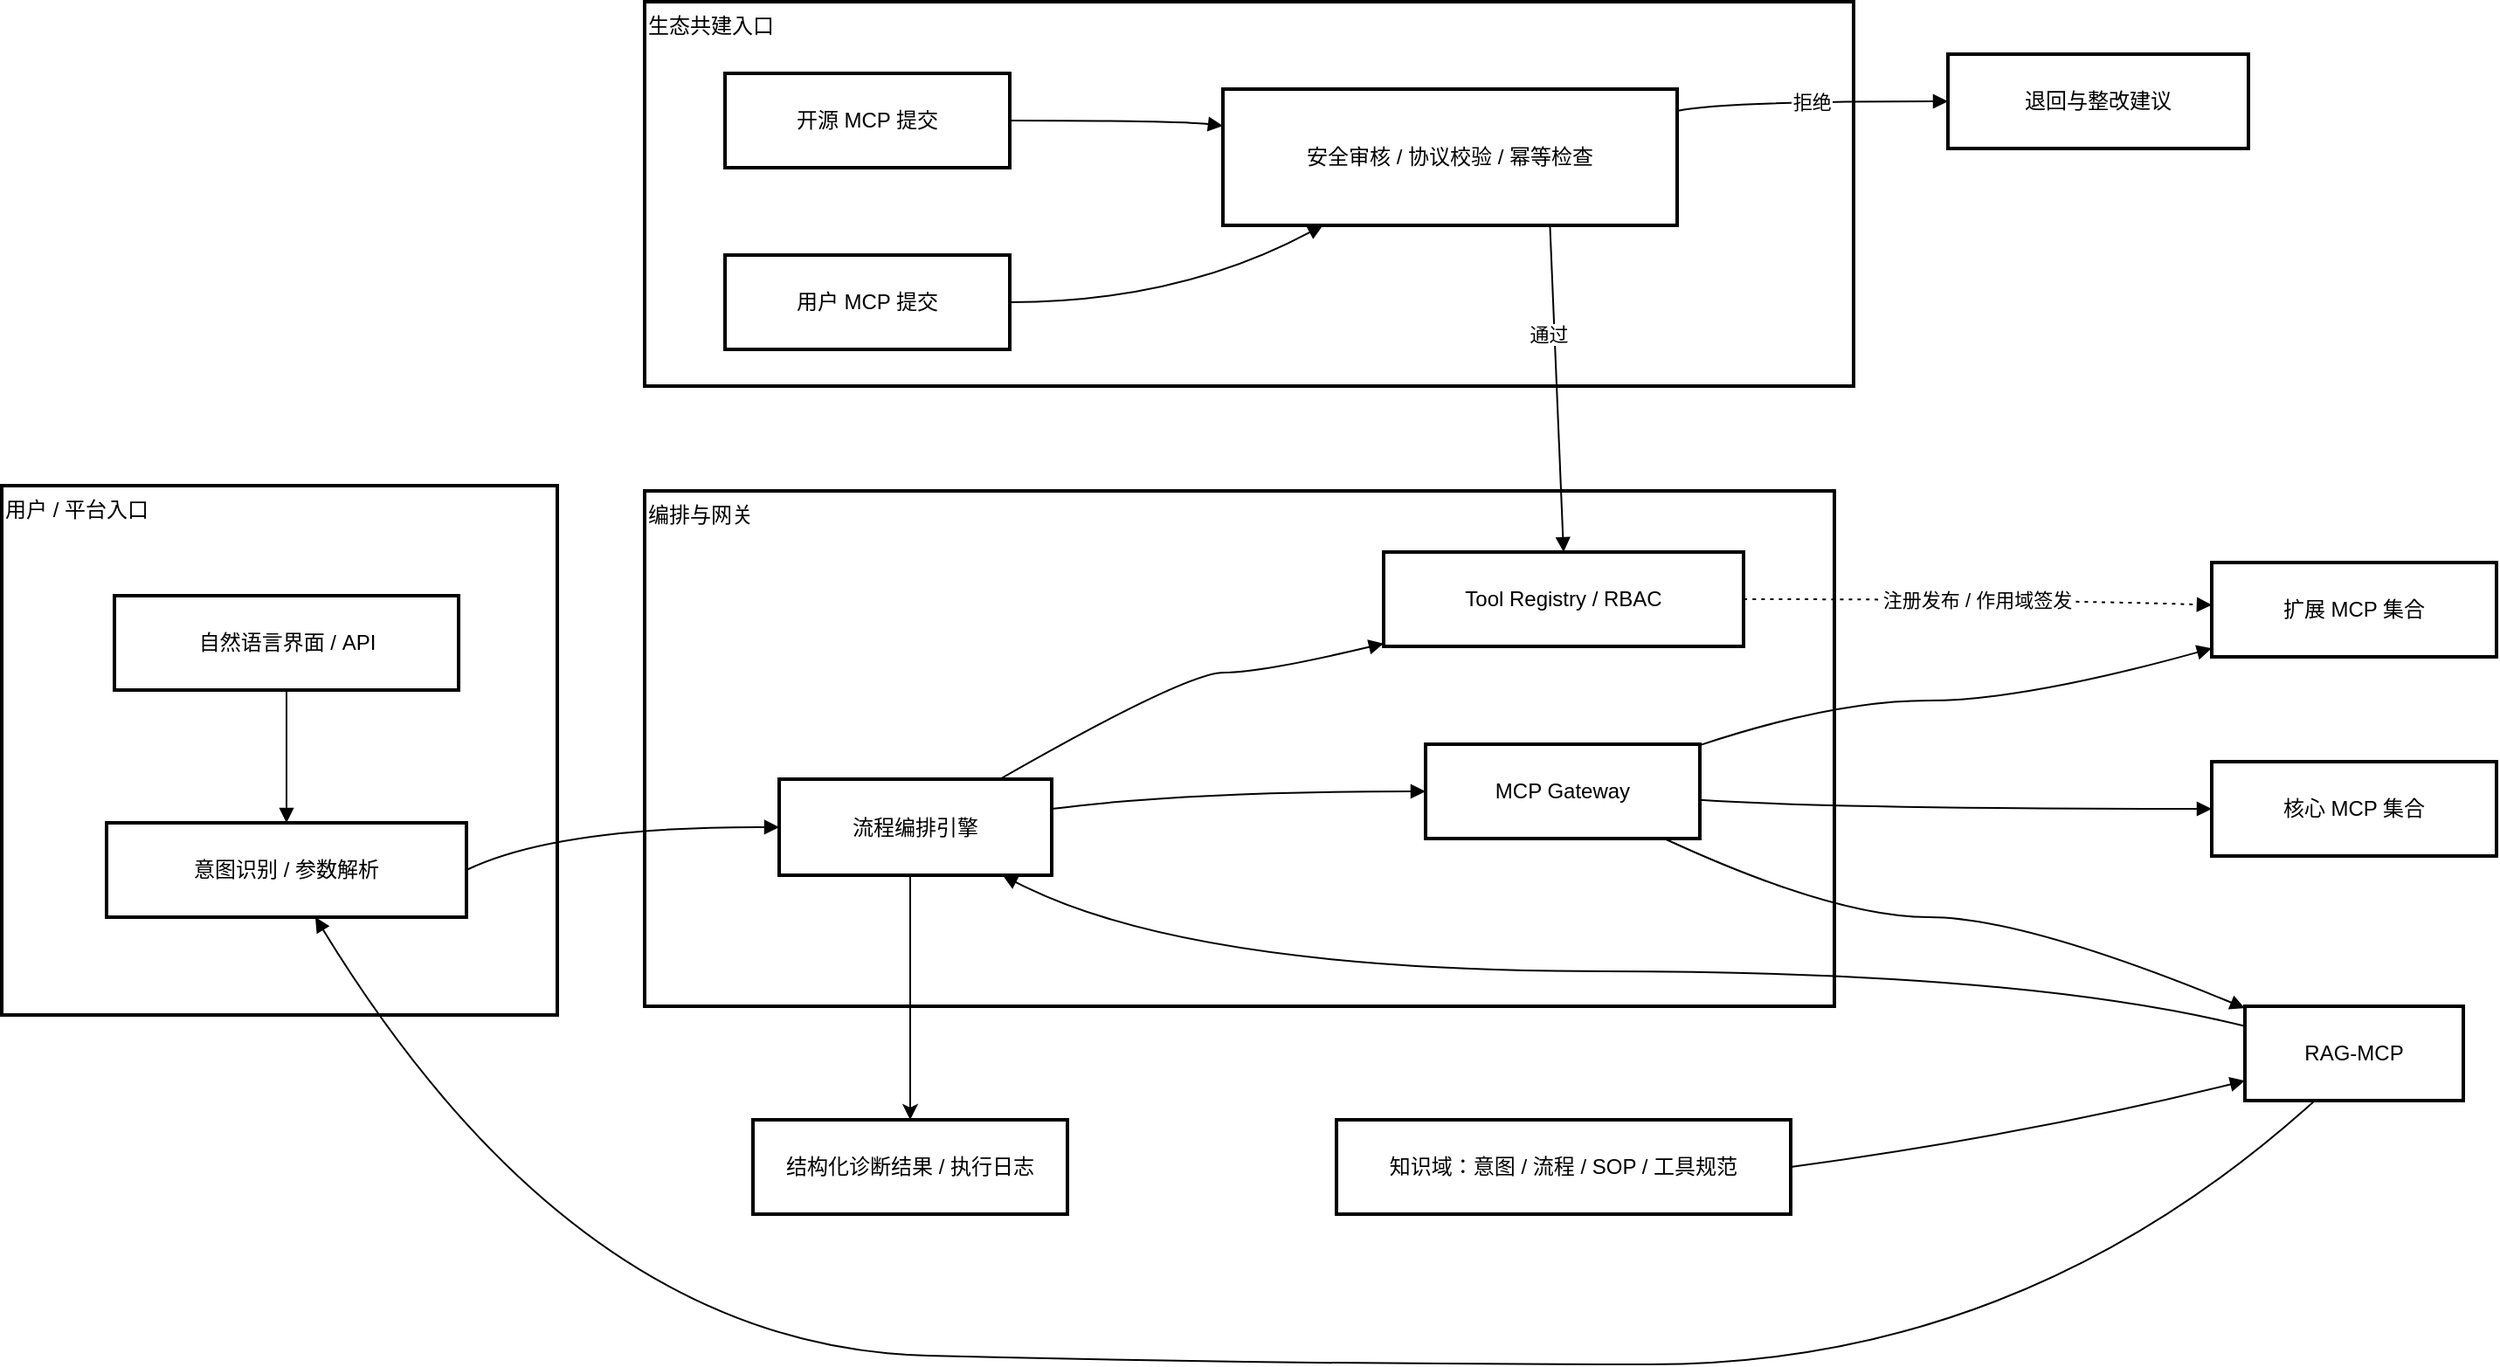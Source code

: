 <mxfile version="28.1.1">
  <diagram name="第 1 页" id="xxKaPrUC48ouSjhKEi3c">
    <mxGraphModel dx="1372" dy="2124" grid="1" gridSize="10" guides="1" tooltips="1" connect="1" arrows="1" fold="1" page="1" pageScale="1" pageWidth="827" pageHeight="1169" math="0" shadow="0">
      <root>
        <mxCell id="0" />
        <mxCell id="1" parent="0" />
        <mxCell id="hyPRIo7_5ALZye0Rjux--1" value="生态共建入口" style="whiteSpace=wrap;strokeWidth=2;verticalAlign=top;align=left;" vertex="1" parent="1">
          <mxGeometry x="598" width="692" height="220" as="geometry" />
        </mxCell>
        <mxCell id="hyPRIo7_5ALZye0Rjux--2" value="编排与网关" style="whiteSpace=wrap;strokeWidth=2;verticalAlign=top;align=left;" vertex="1" parent="1">
          <mxGeometry x="598" y="280" width="681" height="295" as="geometry" />
        </mxCell>
        <mxCell id="hyPRIo7_5ALZye0Rjux--3" value="用户 / 平台入口" style="whiteSpace=wrap;strokeWidth=2;verticalAlign=top;align=left;" vertex="1" parent="1">
          <mxGeometry x="230" y="277" width="318" height="303" as="geometry" />
        </mxCell>
        <mxCell id="hyPRIo7_5ALZye0Rjux--4" value="自然语言界面 / API" style="whiteSpace=wrap;strokeWidth=2;" vertex="1" parent="1">
          <mxGeometry x="294.5" y="340" width="197" height="54" as="geometry" />
        </mxCell>
        <mxCell id="hyPRIo7_5ALZye0Rjux--5" value="意图识别 / 参数解析" style="whiteSpace=wrap;strokeWidth=2;" vertex="1" parent="1">
          <mxGeometry x="290" y="470" width="206" height="54" as="geometry" />
        </mxCell>
        <mxCell id="hyPRIo7_5ALZye0Rjux--6" value="Tool Registry / RBAC" style="whiteSpace=wrap;strokeWidth=2;" vertex="1" parent="1">
          <mxGeometry x="1021" y="315" width="206" height="54" as="geometry" />
        </mxCell>
        <mxCell id="hyPRIo7_5ALZye0Rjux--7" value="MCP Gateway" style="whiteSpace=wrap;strokeWidth=2;" vertex="1" parent="1">
          <mxGeometry x="1045" y="425" width="157" height="54" as="geometry" />
        </mxCell>
        <mxCell id="hyPRIo7_5ALZye0Rjux--8" value="流程编排引擎" style="whiteSpace=wrap;strokeWidth=2;" vertex="1" parent="1">
          <mxGeometry x="675" y="445" width="156" height="55" as="geometry" />
        </mxCell>
        <mxCell id="hyPRIo7_5ALZye0Rjux--9" value="RAG-MCP" style="whiteSpace=wrap;strokeWidth=2;" vertex="1" parent="1">
          <mxGeometry x="1514" y="575" width="125" height="54" as="geometry" />
        </mxCell>
        <mxCell id="hyPRIo7_5ALZye0Rjux--10" value="扩展 MCP 集合" style="whiteSpace=wrap;strokeWidth=2;" vertex="1" parent="1">
          <mxGeometry x="1495" y="321" width="163" height="54" as="geometry" />
        </mxCell>
        <mxCell id="hyPRIo7_5ALZye0Rjux--11" value="核心 MCP 集合" style="whiteSpace=wrap;strokeWidth=2;" vertex="1" parent="1">
          <mxGeometry x="1495" y="435" width="163" height="54" as="geometry" />
        </mxCell>
        <mxCell id="hyPRIo7_5ALZye0Rjux--12" value="开源 MCP 提交" style="whiteSpace=wrap;strokeWidth=2;" vertex="1" parent="1">
          <mxGeometry x="644" y="41" width="163" height="54" as="geometry" />
        </mxCell>
        <mxCell id="hyPRIo7_5ALZye0Rjux--13" value="用户 MCP 提交" style="whiteSpace=wrap;strokeWidth=2;" vertex="1" parent="1">
          <mxGeometry x="644" y="145" width="163" height="54" as="geometry" />
        </mxCell>
        <mxCell id="hyPRIo7_5ALZye0Rjux--14" value="安全审核 / 协议校验 / 幂等检查" style="whiteSpace=wrap;strokeWidth=2;" vertex="1" parent="1">
          <mxGeometry x="929" y="50" width="260" height="78" as="geometry" />
        </mxCell>
        <mxCell id="hyPRIo7_5ALZye0Rjux--15" value="退回与整改建议" style="whiteSpace=wrap;strokeWidth=2;" vertex="1" parent="1">
          <mxGeometry x="1344" y="30" width="172" height="54" as="geometry" />
        </mxCell>
        <mxCell id="hyPRIo7_5ALZye0Rjux--16" value="知识域：意图 / 流程 / SOP / 工具规范" style="whiteSpace=wrap;strokeWidth=2;" vertex="1" parent="1">
          <mxGeometry x="994" y="640" width="260" height="54" as="geometry" />
        </mxCell>
        <mxCell id="hyPRIo7_5ALZye0Rjux--17" value="结构化诊断结果 / 执行日志" style="whiteSpace=wrap;strokeWidth=2;" vertex="1" parent="1">
          <mxGeometry x="660" y="640" width="180" height="54" as="geometry" />
        </mxCell>
        <mxCell id="hyPRIo7_5ALZye0Rjux--18" value="" style="curved=1;startArrow=none;endArrow=block;exitX=0.5;exitY=1;rounded=0;exitDx=0;exitDy=0;entryX=0.5;entryY=0;entryDx=0;entryDy=0;" edge="1" parent="1" source="hyPRIo7_5ALZye0Rjux--4" target="hyPRIo7_5ALZye0Rjux--5">
          <mxGeometry relative="1" as="geometry">
            <Array as="points" />
            <mxPoint x="256" y="472" as="targetPoint" />
          </mxGeometry>
        </mxCell>
        <mxCell id="hyPRIo7_5ALZye0Rjux--19" value="" style="curved=1;startArrow=none;endArrow=block;exitX=0.32;exitY=1;entryX=0.58;entryY=1;rounded=0;" edge="1" parent="1" source="hyPRIo7_5ALZye0Rjux--9" target="hyPRIo7_5ALZye0Rjux--5">
          <mxGeometry relative="1" as="geometry">
            <Array as="points">
              <mxPoint x="1387" y="780" />
              <mxPoint x="960" y="780" />
              <mxPoint x="560" y="770" />
            </Array>
          </mxGeometry>
        </mxCell>
        <mxCell id="hyPRIo7_5ALZye0Rjux--20" value="" style="curved=1;startArrow=none;endArrow=block;exitX=0;exitY=0.21;entryX=0.82;entryY=1;rounded=0;" edge="1" parent="1" source="hyPRIo7_5ALZye0Rjux--9" target="hyPRIo7_5ALZye0Rjux--8">
          <mxGeometry relative="1" as="geometry">
            <Array as="points">
              <mxPoint x="1387" y="555" />
              <mxPoint x="908" y="555" />
            </Array>
          </mxGeometry>
        </mxCell>
        <mxCell id="hyPRIo7_5ALZye0Rjux--21" value="" style="curved=1;startArrow=none;endArrow=block;entryX=0;entryY=0.5;rounded=0;exitX=1;exitY=0.5;exitDx=0;exitDy=0;" edge="1" parent="1" source="hyPRIo7_5ALZye0Rjux--5" target="hyPRIo7_5ALZye0Rjux--8">
          <mxGeometry relative="1" as="geometry">
            <Array as="points">
              <mxPoint x="548" y="472" />
            </Array>
            <mxPoint x="490" y="450" as="sourcePoint" />
          </mxGeometry>
        </mxCell>
        <mxCell id="hyPRIo7_5ALZye0Rjux--22" value="" style="curved=1;startArrow=none;endArrow=block;exitX=0.81;exitY=0;entryX=0;entryY=0.97;rounded=0;" edge="1" parent="1" source="hyPRIo7_5ALZye0Rjux--8" target="hyPRIo7_5ALZye0Rjux--6">
          <mxGeometry relative="1" as="geometry">
            <Array as="points">
              <mxPoint x="908" y="384" />
              <mxPoint x="951" y="384" />
            </Array>
          </mxGeometry>
        </mxCell>
        <mxCell id="hyPRIo7_5ALZye0Rjux--23" value="" style="curved=1;startArrow=none;endArrow=block;exitX=1;exitY=0.31;entryX=0;entryY=0.5;rounded=0;" edge="1" parent="1" source="hyPRIo7_5ALZye0Rjux--8" target="hyPRIo7_5ALZye0Rjux--7">
          <mxGeometry relative="1" as="geometry">
            <Array as="points">
              <mxPoint x="908" y="452" />
            </Array>
          </mxGeometry>
        </mxCell>
        <mxCell id="hyPRIo7_5ALZye0Rjux--24" value="" style="curved=1;startArrow=none;endArrow=block;exitX=1;exitY=0.01;entryX=0;entryY=0.91;rounded=0;" edge="1" parent="1" source="hyPRIo7_5ALZye0Rjux--7" target="hyPRIo7_5ALZye0Rjux--10">
          <mxGeometry relative="1" as="geometry">
            <Array as="points">
              <mxPoint x="1279" y="400" />
              <mxPoint x="1387" y="400" />
            </Array>
          </mxGeometry>
        </mxCell>
        <mxCell id="hyPRIo7_5ALZye0Rjux--25" value="" style="curved=1;startArrow=none;endArrow=block;exitX=1;exitY=0.59;entryX=0;entryY=0.5;rounded=0;" edge="1" parent="1" source="hyPRIo7_5ALZye0Rjux--7" target="hyPRIo7_5ALZye0Rjux--11">
          <mxGeometry relative="1" as="geometry">
            <Array as="points">
              <mxPoint x="1279" y="462" />
            </Array>
          </mxGeometry>
        </mxCell>
        <mxCell id="hyPRIo7_5ALZye0Rjux--26" value="" style="curved=1;startArrow=none;endArrow=block;exitX=0.87;exitY=1;entryX=0;entryY=0.02;rounded=0;" edge="1" parent="1" source="hyPRIo7_5ALZye0Rjux--7" target="hyPRIo7_5ALZye0Rjux--9">
          <mxGeometry relative="1" as="geometry">
            <Array as="points">
              <mxPoint x="1279" y="524" />
              <mxPoint x="1387" y="524" />
            </Array>
          </mxGeometry>
        </mxCell>
        <mxCell id="hyPRIo7_5ALZye0Rjux--27" value="" style="curved=1;startArrow=none;endArrow=block;exitX=1;exitY=0.5;entryX=0;entryY=0.27;rounded=0;" edge="1" parent="1" source="hyPRIo7_5ALZye0Rjux--12" target="hyPRIo7_5ALZye0Rjux--14">
          <mxGeometry relative="1" as="geometry">
            <Array as="points">
              <mxPoint x="904" y="68" />
            </Array>
          </mxGeometry>
        </mxCell>
        <mxCell id="hyPRIo7_5ALZye0Rjux--28" value="" style="curved=1;startArrow=none;endArrow=block;exitX=1;exitY=0.5;entryX=0.22;entryY=1;rounded=0;" edge="1" parent="1" source="hyPRIo7_5ALZye0Rjux--13" target="hyPRIo7_5ALZye0Rjux--14">
          <mxGeometry relative="1" as="geometry">
            <Array as="points">
              <mxPoint x="904" y="172" />
            </Array>
          </mxGeometry>
        </mxCell>
        <mxCell id="hyPRIo7_5ALZye0Rjux--29" value="拒绝" style="curved=1;startArrow=none;endArrow=block;exitX=1;exitY=0.16;entryX=0;entryY=0.5;rounded=0;" edge="1" parent="1" source="hyPRIo7_5ALZye0Rjux--14" target="hyPRIo7_5ALZye0Rjux--15">
          <mxGeometry relative="1" as="geometry">
            <Array as="points">
              <mxPoint x="1214" y="57" />
            </Array>
          </mxGeometry>
        </mxCell>
        <mxCell id="hyPRIo7_5ALZye0Rjux--30" value="通过" style="curved=1;startArrow=none;endArrow=block;exitX=0.72;exitY=1;entryX=0.5;entryY=0;rounded=0;entryDx=0;entryDy=0;" edge="1" parent="1" source="hyPRIo7_5ALZye0Rjux--14" target="hyPRIo7_5ALZye0Rjux--6">
          <mxGeometry x="-0.338" y="-3" relative="1" as="geometry">
            <Array as="points" />
            <mxPoint as="offset" />
          </mxGeometry>
        </mxCell>
        <mxCell id="hyPRIo7_5ALZye0Rjux--31" value="注册发布 / 作用域签发" style="curved=1;dashed=1;dashPattern=2 3;startArrow=none;endArrow=block;exitX=1;exitY=0.5;entryX=0;entryY=0.45;rounded=0;" edge="1" parent="1" source="hyPRIo7_5ALZye0Rjux--6" target="hyPRIo7_5ALZye0Rjux--10">
          <mxGeometry relative="1" as="geometry">
            <Array as="points">
              <mxPoint x="1387" y="342" />
            </Array>
          </mxGeometry>
        </mxCell>
        <mxCell id="hyPRIo7_5ALZye0Rjux--32" value="" style="curved=1;startArrow=none;endArrow=block;exitX=1;exitY=0.5;entryX=0;entryY=0.79;rounded=0;" edge="1" parent="1" source="hyPRIo7_5ALZye0Rjux--16" target="hyPRIo7_5ALZye0Rjux--9">
          <mxGeometry relative="1" as="geometry">
            <Array as="points">
              <mxPoint x="1387" y="649" />
            </Array>
          </mxGeometry>
        </mxCell>
        <mxCell id="hyPRIo7_5ALZye0Rjux--35" value="" style="endArrow=classic;html=1;rounded=0;entryX=0.5;entryY=0;entryDx=0;entryDy=0;" edge="1" parent="1" target="hyPRIo7_5ALZye0Rjux--17">
          <mxGeometry width="50" height="50" relative="1" as="geometry">
            <mxPoint x="750" y="500" as="sourcePoint" />
            <mxPoint x="800" y="450" as="targetPoint" />
          </mxGeometry>
        </mxCell>
      </root>
    </mxGraphModel>
  </diagram>
</mxfile>

